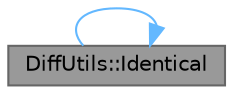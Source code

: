 digraph "DiffUtils::Identical"
{
 // INTERACTIVE_SVG=YES
 // LATEX_PDF_SIZE
  bgcolor="transparent";
  edge [fontname=Helvetica,fontsize=10,labelfontname=Helvetica,labelfontsize=10];
  node [fontname=Helvetica,fontsize=10,shape=box,height=0.2,width=0.4];
  rankdir="LR";
  Node1 [id="Node000001",label="DiffUtils::Identical",height=0.2,width=0.4,color="gray40", fillcolor="grey60", style="filled", fontcolor="black",tooltip="DiffUtils now requires root objects so that object topology can be meaningfully compared."];
  Node1 -> Node1 [id="edge1_Node000001_Node000001",color="steelblue1",style="solid",tooltip=" "];
}
